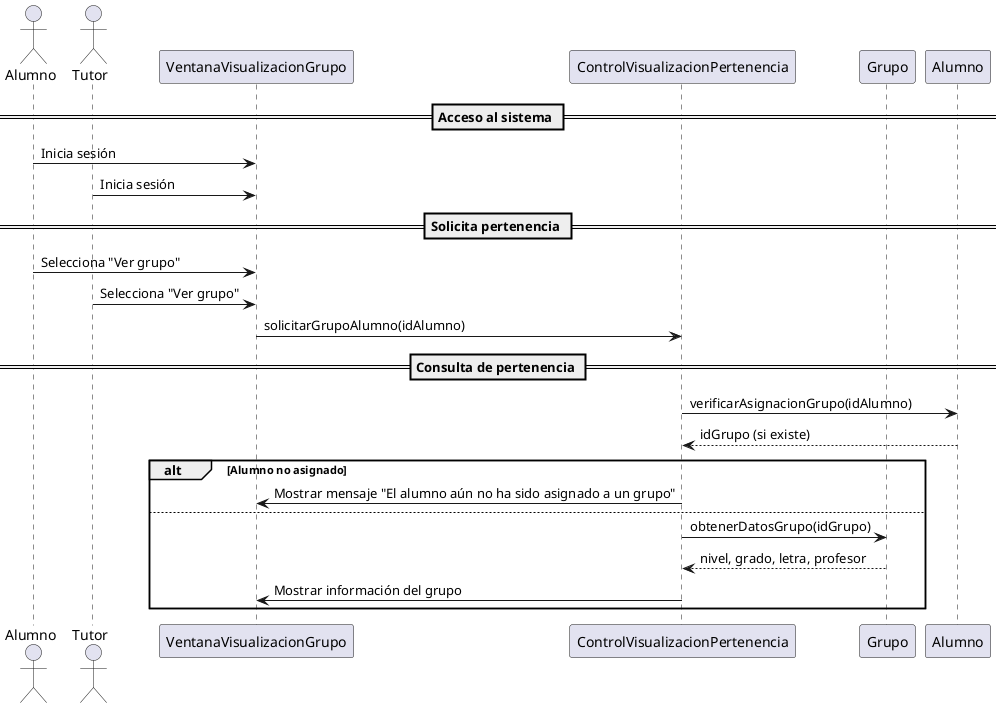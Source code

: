 @startuml Visualización de Pertenencia de Grupo

actor Alumno
actor Tutor

participant "VentanaVisualizacionGrupo" as VV
participant "ControlVisualizacionPertenencia" as CVP
participant "Grupo" as GR
participant "Alumno" as AL

== Acceso al sistema ==
Alumno -> VV : Inicia sesión
Tutor -> VV : Inicia sesión

== Solicita pertenencia ==
Alumno -> VV : Selecciona "Ver grupo"
Tutor -> VV : Selecciona "Ver grupo"

VV -> CVP : solicitarGrupoAlumno(idAlumno)

== Consulta de pertenencia ==
CVP -> AL : verificarAsignacionGrupo(idAlumno)
AL --> CVP : idGrupo (si existe)

alt Alumno no asignado
    CVP -> VV : Mostrar mensaje "El alumno aún no ha sido asignado a un grupo"
else
    CVP -> GR : obtenerDatosGrupo(idGrupo)
    GR --> CVP : nivel, grado, letra, profesor
    CVP -> VV : Mostrar información del grupo
end

@enduml